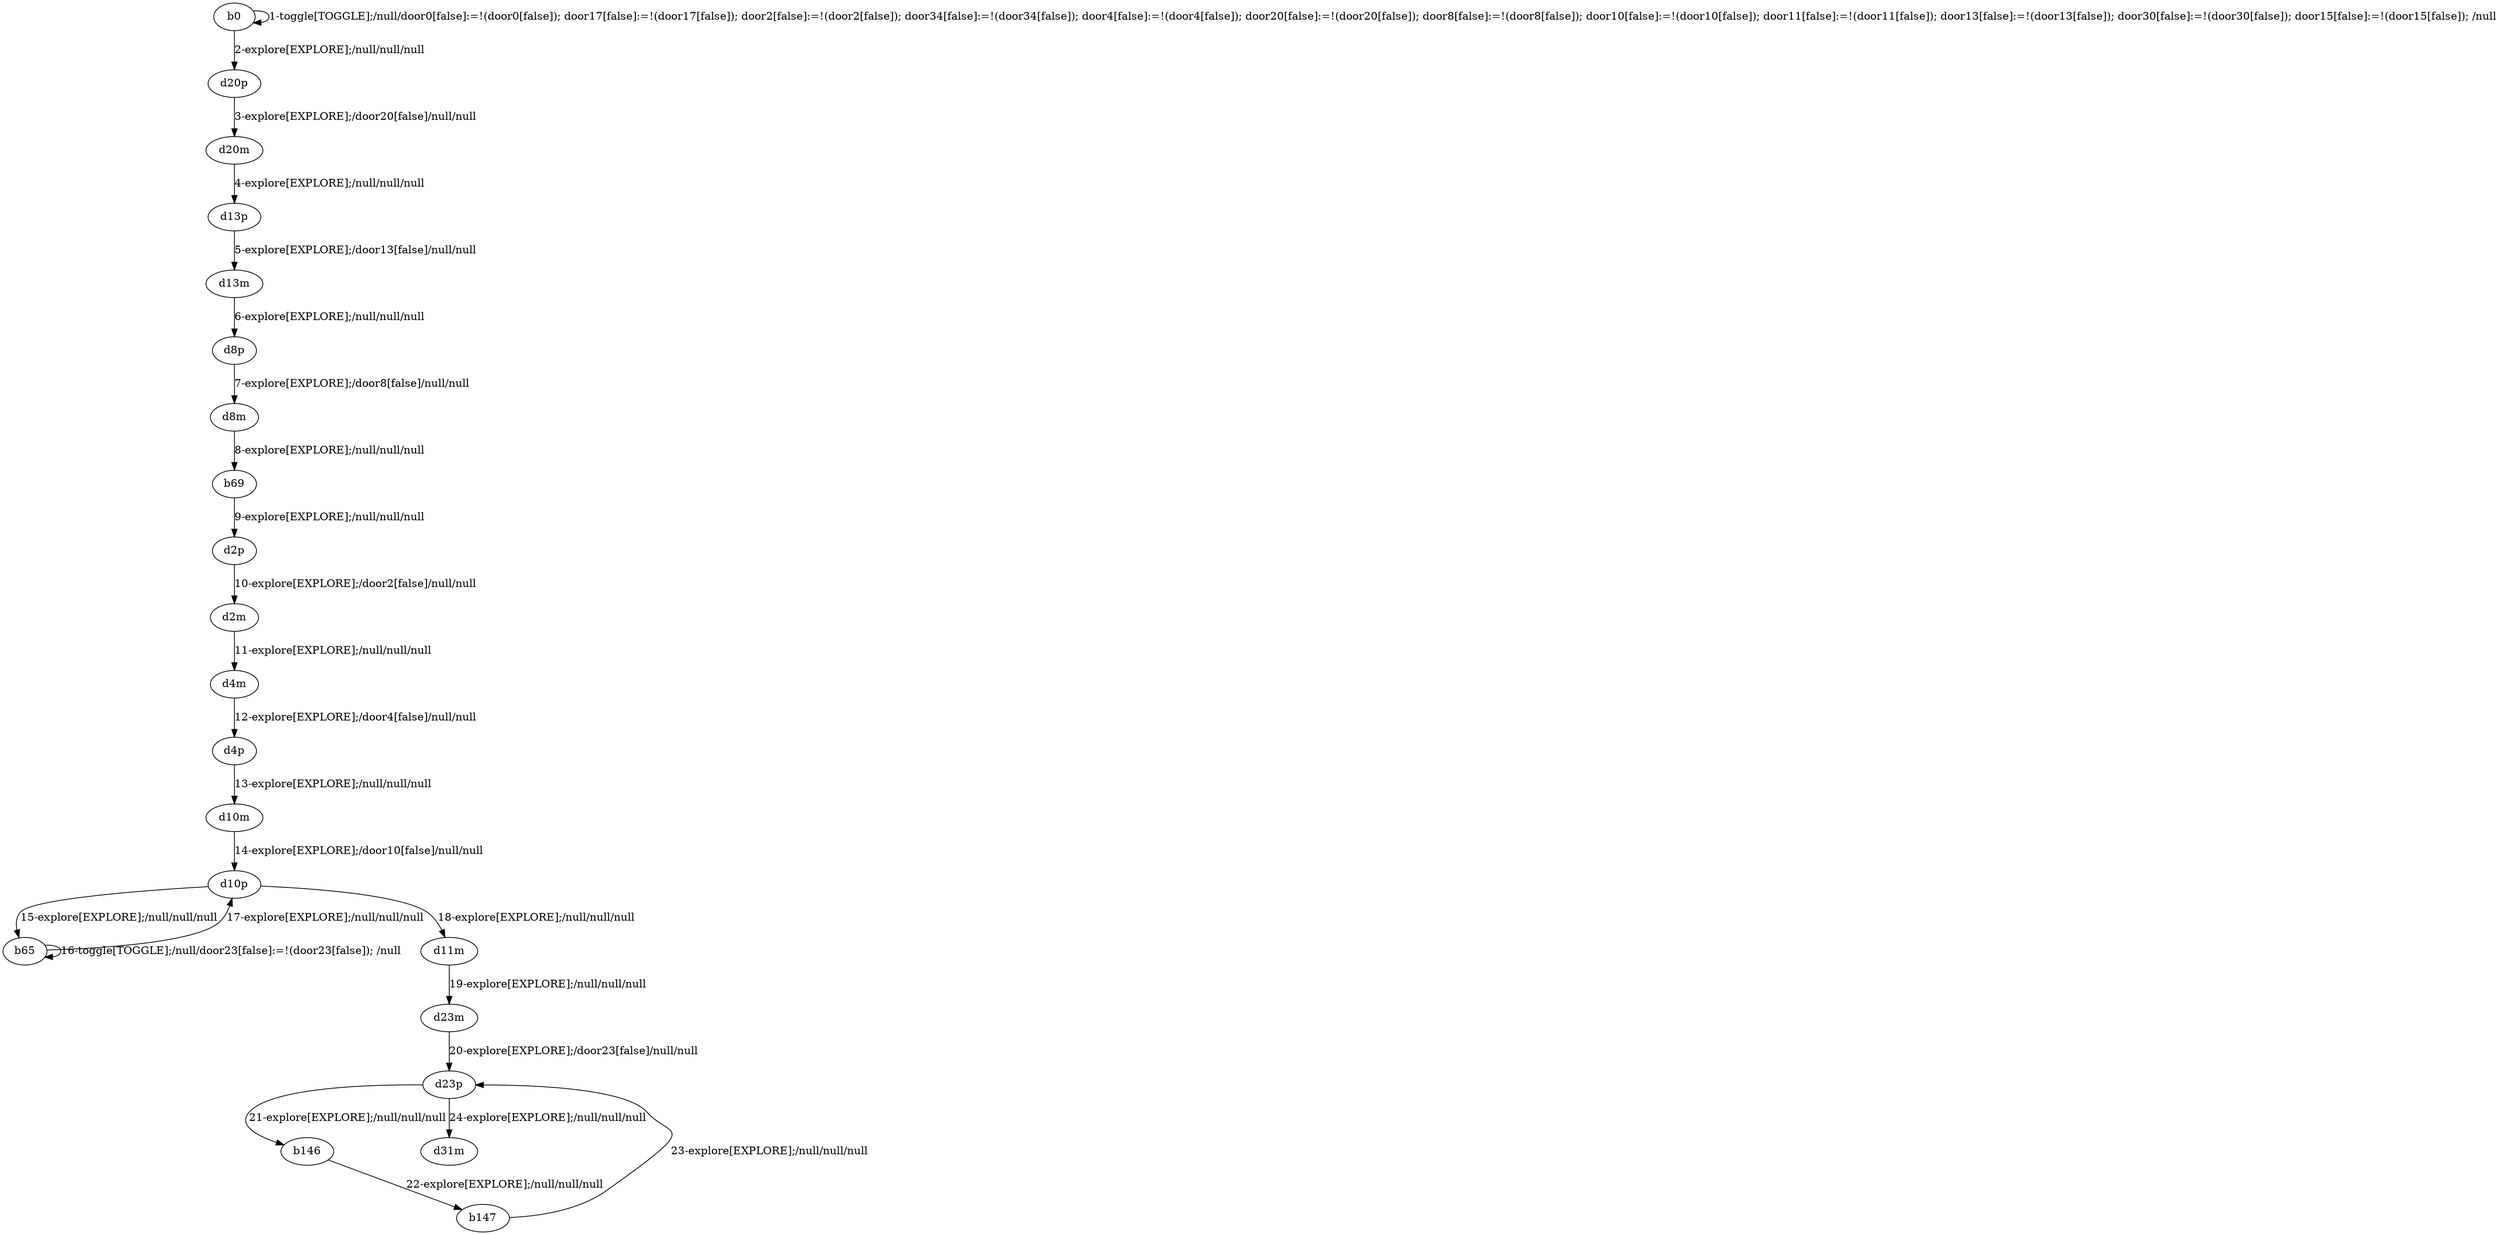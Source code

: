 # Total number of goals covered by this test: 8
# d23p --> d31m
# d23p --> b146
# b146 --> b147
# b65 --> b65
# b147 --> d23p
# d10p --> d11m
# d23m --> d23p
# d11m --> d23m

digraph g {
"b0" -> "b0" [label = "1-toggle[TOGGLE];/null/door0[false]:=!(door0[false]); door17[false]:=!(door17[false]); door2[false]:=!(door2[false]); door34[false]:=!(door34[false]); door4[false]:=!(door4[false]); door20[false]:=!(door20[false]); door8[false]:=!(door8[false]); door10[false]:=!(door10[false]); door11[false]:=!(door11[false]); door13[false]:=!(door13[false]); door30[false]:=!(door30[false]); door15[false]:=!(door15[false]); /null"];
"b0" -> "d20p" [label = "2-explore[EXPLORE];/null/null/null"];
"d20p" -> "d20m" [label = "3-explore[EXPLORE];/door20[false]/null/null"];
"d20m" -> "d13p" [label = "4-explore[EXPLORE];/null/null/null"];
"d13p" -> "d13m" [label = "5-explore[EXPLORE];/door13[false]/null/null"];
"d13m" -> "d8p" [label = "6-explore[EXPLORE];/null/null/null"];
"d8p" -> "d8m" [label = "7-explore[EXPLORE];/door8[false]/null/null"];
"d8m" -> "b69" [label = "8-explore[EXPLORE];/null/null/null"];
"b69" -> "d2p" [label = "9-explore[EXPLORE];/null/null/null"];
"d2p" -> "d2m" [label = "10-explore[EXPLORE];/door2[false]/null/null"];
"d2m" -> "d4m" [label = "11-explore[EXPLORE];/null/null/null"];
"d4m" -> "d4p" [label = "12-explore[EXPLORE];/door4[false]/null/null"];
"d4p" -> "d10m" [label = "13-explore[EXPLORE];/null/null/null"];
"d10m" -> "d10p" [label = "14-explore[EXPLORE];/door10[false]/null/null"];
"d10p" -> "b65" [label = "15-explore[EXPLORE];/null/null/null"];
"b65" -> "b65" [label = "16-toggle[TOGGLE];/null/door23[false]:=!(door23[false]); /null"];
"b65" -> "d10p" [label = "17-explore[EXPLORE];/null/null/null"];
"d10p" -> "d11m" [label = "18-explore[EXPLORE];/null/null/null"];
"d11m" -> "d23m" [label = "19-explore[EXPLORE];/null/null/null"];
"d23m" -> "d23p" [label = "20-explore[EXPLORE];/door23[false]/null/null"];
"d23p" -> "b146" [label = "21-explore[EXPLORE];/null/null/null"];
"b146" -> "b147" [label = "22-explore[EXPLORE];/null/null/null"];
"b147" -> "d23p" [label = "23-explore[EXPLORE];/null/null/null"];
"d23p" -> "d31m" [label = "24-explore[EXPLORE];/null/null/null"];
}